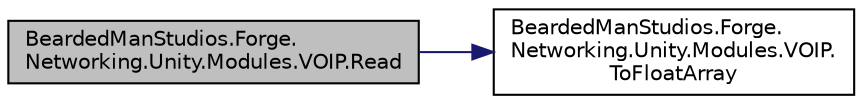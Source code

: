 digraph "BeardedManStudios.Forge.Networking.Unity.Modules.VOIP.Read"
{
 // LATEX_PDF_SIZE
  edge [fontname="Helvetica",fontsize="10",labelfontname="Helvetica",labelfontsize="10"];
  node [fontname="Helvetica",fontsize="10",shape=record];
  rankdir="LR";
  Node7 [label="BeardedManStudios.Forge.\lNetworking.Unity.Modules.VOIP.Read",height=0.2,width=0.4,color="black", fillcolor="grey75", style="filled", fontcolor="black",tooltip=" "];
  Node7 -> Node8 [color="midnightblue",fontsize="10",style="solid",fontname="Helvetica"];
  Node8 [label="BeardedManStudios.Forge.\lNetworking.Unity.Modules.VOIP.\lToFloatArray",height=0.2,width=0.4,color="black", fillcolor="white", style="filled",URL="$class_bearded_man_studios_1_1_forge_1_1_networking_1_1_unity_1_1_modules_1_1_v_o_i_p.html#a9619d4a37dc04185effbf8de1dd80117",tooltip=" "];
}
